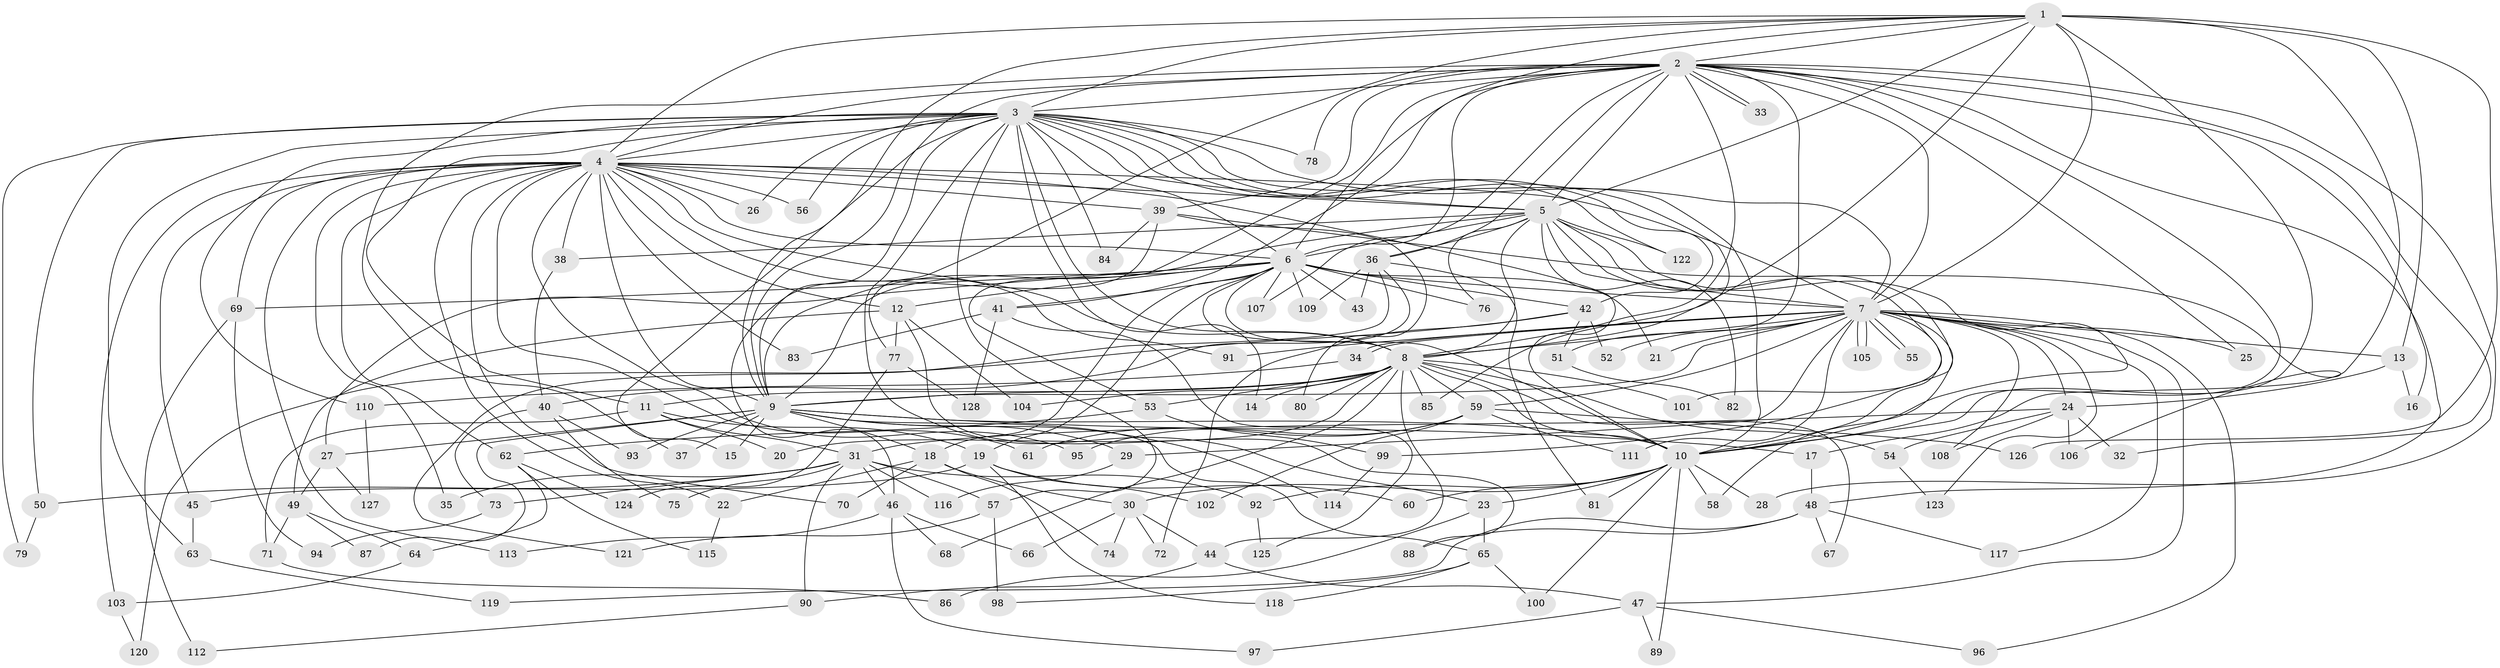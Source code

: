 // Generated by graph-tools (version 1.1) at 2025/43/03/09/25 04:43:48]
// undirected, 128 vertices, 281 edges
graph export_dot {
graph [start="1"]
  node [color=gray90,style=filled];
  1;
  2;
  3;
  4;
  5;
  6;
  7;
  8;
  9;
  10;
  11;
  12;
  13;
  14;
  15;
  16;
  17;
  18;
  19;
  20;
  21;
  22;
  23;
  24;
  25;
  26;
  27;
  28;
  29;
  30;
  31;
  32;
  33;
  34;
  35;
  36;
  37;
  38;
  39;
  40;
  41;
  42;
  43;
  44;
  45;
  46;
  47;
  48;
  49;
  50;
  51;
  52;
  53;
  54;
  55;
  56;
  57;
  58;
  59;
  60;
  61;
  62;
  63;
  64;
  65;
  66;
  67;
  68;
  69;
  70;
  71;
  72;
  73;
  74;
  75;
  76;
  77;
  78;
  79;
  80;
  81;
  82;
  83;
  84;
  85;
  86;
  87;
  88;
  89;
  90;
  91;
  92;
  93;
  94;
  95;
  96;
  97;
  98;
  99;
  100;
  101;
  102;
  103;
  104;
  105;
  106;
  107;
  108;
  109;
  110;
  111;
  112;
  113;
  114;
  115;
  116;
  117;
  118;
  119;
  120;
  121;
  122;
  123;
  124;
  125;
  126;
  127;
  128;
  1 -- 2;
  1 -- 3;
  1 -- 4;
  1 -- 5;
  1 -- 6;
  1 -- 7;
  1 -- 8;
  1 -- 9;
  1 -- 10;
  1 -- 13;
  1 -- 17;
  1 -- 77;
  1 -- 126;
  2 -- 3;
  2 -- 4;
  2 -- 5;
  2 -- 6;
  2 -- 7;
  2 -- 8;
  2 -- 9;
  2 -- 10;
  2 -- 16;
  2 -- 25;
  2 -- 28;
  2 -- 32;
  2 -- 33;
  2 -- 33;
  2 -- 36;
  2 -- 37;
  2 -- 39;
  2 -- 41;
  2 -- 48;
  2 -- 51;
  2 -- 53;
  2 -- 78;
  2 -- 107;
  3 -- 4;
  3 -- 5;
  3 -- 6;
  3 -- 7;
  3 -- 8;
  3 -- 9;
  3 -- 10;
  3 -- 11;
  3 -- 14;
  3 -- 15;
  3 -- 23;
  3 -- 26;
  3 -- 42;
  3 -- 50;
  3 -- 56;
  3 -- 57;
  3 -- 63;
  3 -- 78;
  3 -- 79;
  3 -- 84;
  3 -- 85;
  3 -- 110;
  3 -- 122;
  4 -- 5;
  4 -- 6;
  4 -- 7;
  4 -- 8;
  4 -- 9;
  4 -- 10;
  4 -- 12;
  4 -- 22;
  4 -- 26;
  4 -- 35;
  4 -- 38;
  4 -- 39;
  4 -- 45;
  4 -- 56;
  4 -- 61;
  4 -- 62;
  4 -- 69;
  4 -- 70;
  4 -- 83;
  4 -- 91;
  4 -- 95;
  4 -- 103;
  4 -- 113;
  5 -- 6;
  5 -- 7;
  5 -- 8;
  5 -- 9;
  5 -- 10;
  5 -- 36;
  5 -- 38;
  5 -- 76;
  5 -- 82;
  5 -- 99;
  5 -- 101;
  5 -- 122;
  6 -- 7;
  6 -- 8;
  6 -- 9;
  6 -- 10;
  6 -- 12;
  6 -- 18;
  6 -- 19;
  6 -- 21;
  6 -- 27;
  6 -- 41;
  6 -- 42;
  6 -- 43;
  6 -- 69;
  6 -- 76;
  6 -- 107;
  6 -- 109;
  7 -- 8;
  7 -- 9;
  7 -- 10;
  7 -- 13;
  7 -- 21;
  7 -- 24;
  7 -- 25;
  7 -- 29;
  7 -- 34;
  7 -- 34;
  7 -- 47;
  7 -- 52;
  7 -- 55;
  7 -- 55;
  7 -- 58;
  7 -- 59;
  7 -- 91;
  7 -- 96;
  7 -- 105;
  7 -- 105;
  7 -- 108;
  7 -- 111;
  7 -- 117;
  7 -- 123;
  8 -- 9;
  8 -- 10;
  8 -- 11;
  8 -- 14;
  8 -- 20;
  8 -- 44;
  8 -- 53;
  8 -- 54;
  8 -- 59;
  8 -- 67;
  8 -- 68;
  8 -- 80;
  8 -- 85;
  8 -- 101;
  8 -- 104;
  9 -- 10;
  9 -- 15;
  9 -- 17;
  9 -- 18;
  9 -- 27;
  9 -- 29;
  9 -- 37;
  9 -- 65;
  9 -- 87;
  9 -- 93;
  9 -- 114;
  10 -- 23;
  10 -- 28;
  10 -- 30;
  10 -- 58;
  10 -- 60;
  10 -- 81;
  10 -- 89;
  10 -- 92;
  10 -- 100;
  11 -- 19;
  11 -- 20;
  11 -- 31;
  11 -- 71;
  12 -- 49;
  12 -- 77;
  12 -- 88;
  12 -- 104;
  13 -- 16;
  13 -- 24;
  17 -- 48;
  18 -- 22;
  18 -- 30;
  18 -- 70;
  18 -- 74;
  19 -- 45;
  19 -- 60;
  19 -- 102;
  19 -- 118;
  22 -- 115;
  23 -- 65;
  23 -- 86;
  24 -- 31;
  24 -- 32;
  24 -- 54;
  24 -- 106;
  24 -- 108;
  27 -- 49;
  27 -- 127;
  29 -- 116;
  30 -- 44;
  30 -- 66;
  30 -- 72;
  30 -- 74;
  31 -- 35;
  31 -- 46;
  31 -- 50;
  31 -- 57;
  31 -- 73;
  31 -- 75;
  31 -- 90;
  31 -- 92;
  31 -- 116;
  34 -- 110;
  36 -- 40;
  36 -- 43;
  36 -- 81;
  36 -- 109;
  36 -- 121;
  38 -- 40;
  39 -- 46;
  39 -- 80;
  39 -- 84;
  39 -- 106;
  40 -- 73;
  40 -- 75;
  40 -- 93;
  41 -- 83;
  41 -- 125;
  41 -- 128;
  42 -- 51;
  42 -- 52;
  42 -- 72;
  42 -- 120;
  44 -- 47;
  44 -- 90;
  45 -- 63;
  46 -- 66;
  46 -- 68;
  46 -- 97;
  46 -- 113;
  47 -- 89;
  47 -- 96;
  47 -- 97;
  48 -- 67;
  48 -- 88;
  48 -- 117;
  48 -- 119;
  49 -- 64;
  49 -- 71;
  49 -- 87;
  50 -- 79;
  51 -- 82;
  53 -- 62;
  53 -- 99;
  54 -- 123;
  57 -- 98;
  57 -- 121;
  59 -- 61;
  59 -- 95;
  59 -- 102;
  59 -- 111;
  59 -- 126;
  62 -- 64;
  62 -- 115;
  62 -- 124;
  63 -- 119;
  64 -- 103;
  65 -- 98;
  65 -- 100;
  65 -- 118;
  69 -- 94;
  69 -- 112;
  71 -- 86;
  73 -- 94;
  77 -- 124;
  77 -- 128;
  90 -- 112;
  92 -- 125;
  99 -- 114;
  103 -- 120;
  110 -- 127;
}
